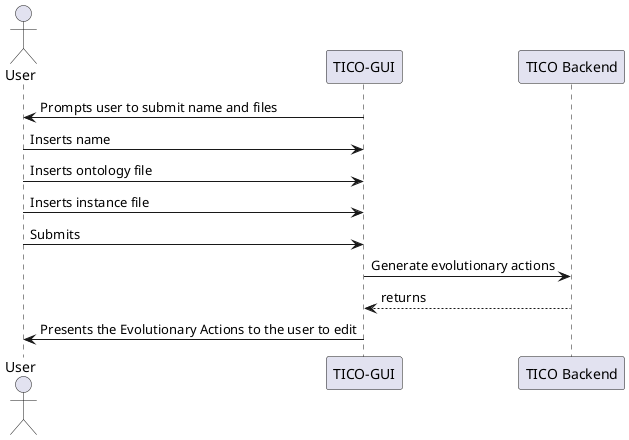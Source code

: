 @startuml
actor User
participant TicoGui as "TICO-GUI"
participant TicoApi as "TICO Backend"

TicoGui -> User: Prompts user to submit name and files
User -> TicoGui : Inserts name
User -> TicoGui : Inserts ontology file
User -> TicoGui : Inserts instance file
User -> TicoGui: Submits
TicoGui -> TicoApi: Generate evolutionary actions
TicoApi --> TicoGui: returns
TicoGui -> User: Presents the Evolutionary Actions to the user to edit
@enduml